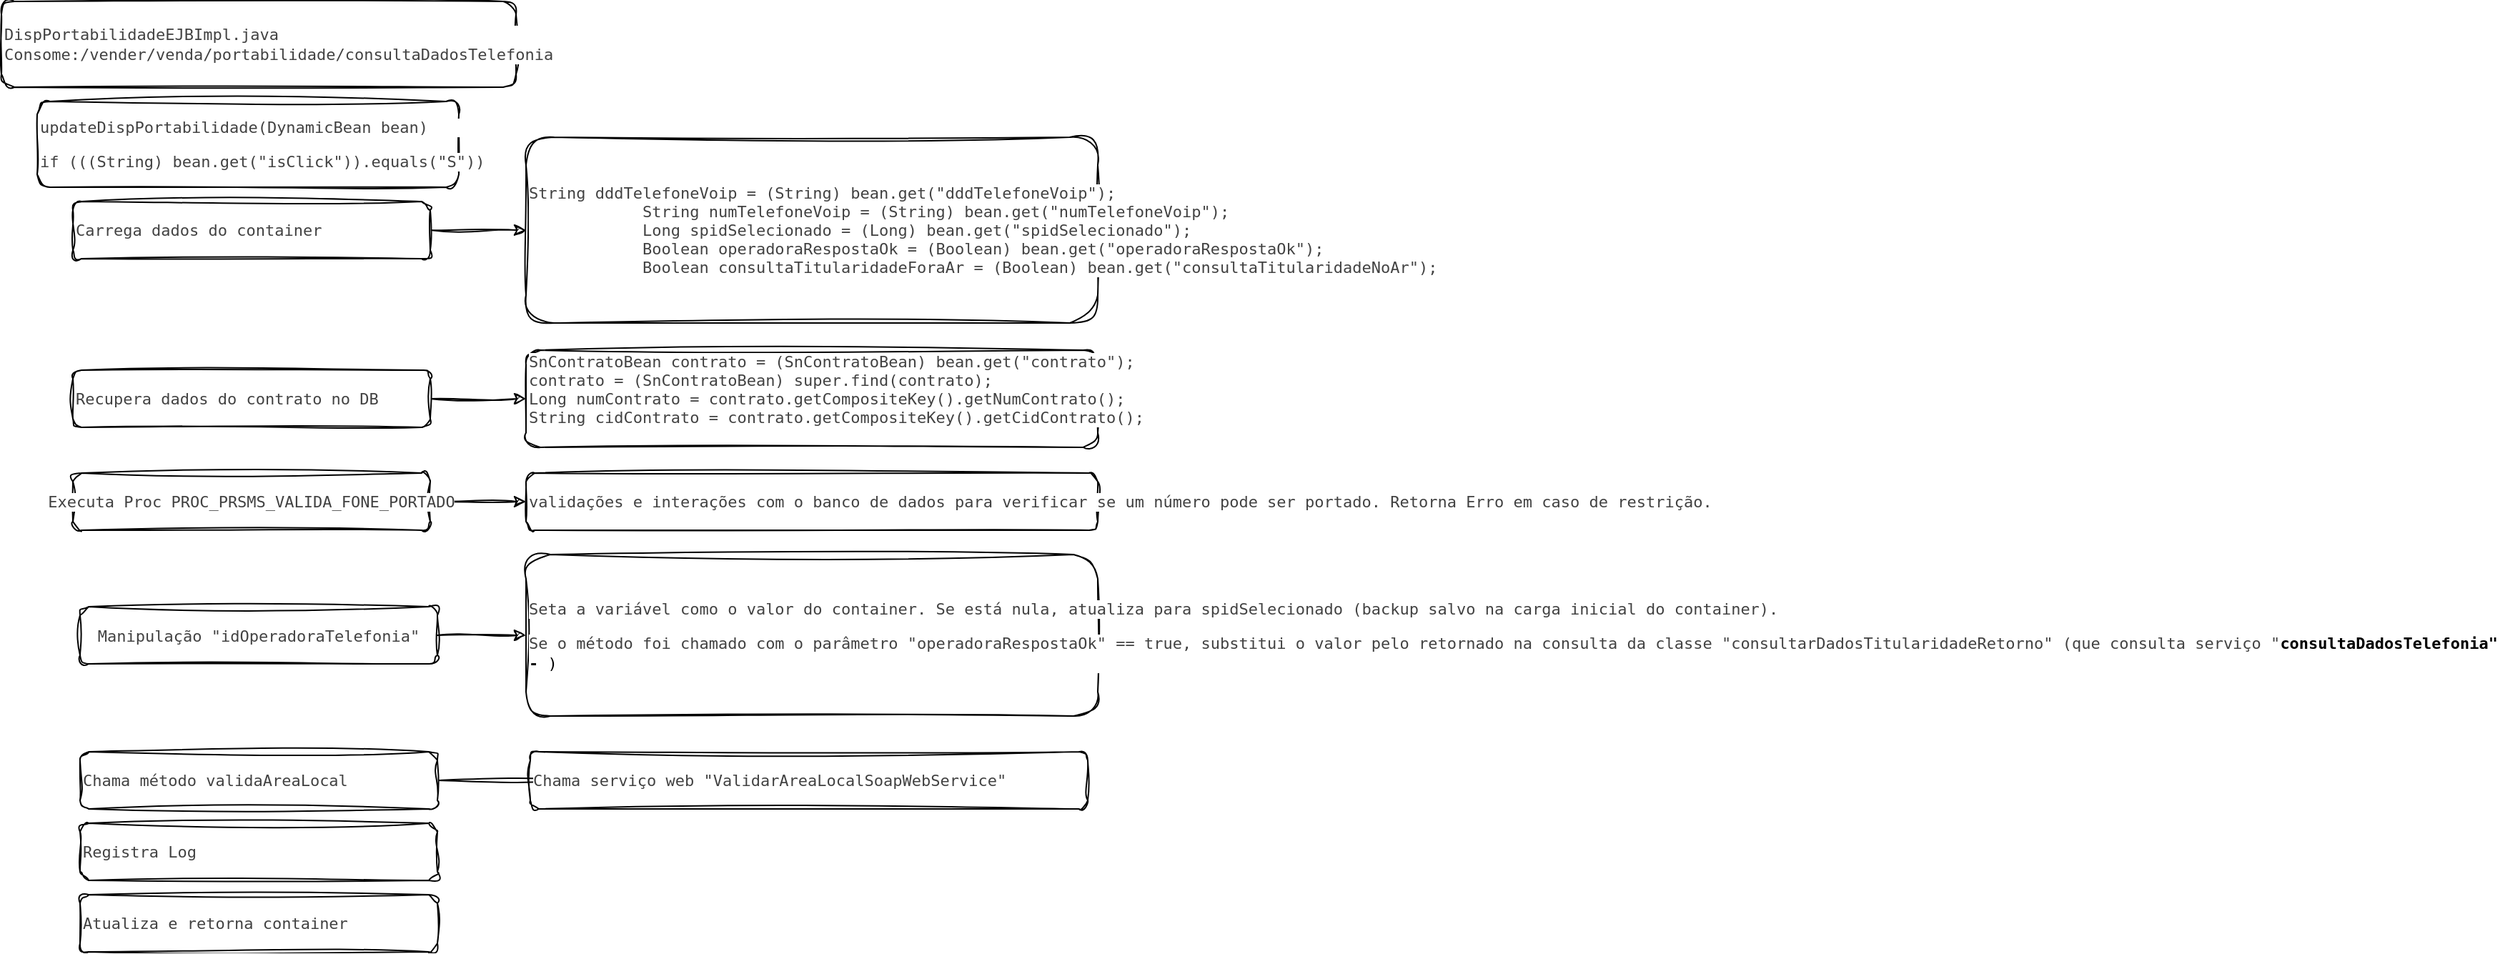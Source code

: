 <mxfile version="24.9.2">
  <diagram name="Página-1" id="NA0iOw3Dosm294sdDX1Z">
    <mxGraphModel dx="1781" dy="566" grid="1" gridSize="10" guides="1" tooltips="1" connect="1" arrows="1" fold="1" page="1" pageScale="1" pageWidth="827" pageHeight="1169" math="0" shadow="0">
      <root>
        <mxCell id="0" />
        <mxCell id="1" parent="0" />
        <mxCell id="0h3wnooJiqVJj6Soy01k-1" value="&lt;pre style=&quot;cursor: auto; user-select: text; text-wrap-mode: wrap; color: rgb(66, 66, 66); background-color: rgb(255, 255, 255);&quot; class=&quot;vC7TJ allowTextSelection&quot;&gt;DispPortabilidadeEJBImpl.java&lt;br&gt;Consome:/vender/venda/portabilidade/consultaDadosTelefonia&lt;/pre&gt;" style="rounded=1;whiteSpace=wrap;html=1;sketch=1;hachureGap=4;jiggle=2;curveFitting=1;fontFamily=Architects Daughter;fontSource=https%3A%2F%2Ffonts.googleapis.com%2Fcss%3Ffamily%3DArchitects%2BDaughter;fontSize=11;align=left;" parent="1" vertex="1">
          <mxGeometry x="-780" y="10" width="360" height="60" as="geometry" />
        </mxCell>
        <mxCell id="0h3wnooJiqVJj6Soy01k-2" value="&lt;pre style=&quot;cursor: auto; user-select: text; text-wrap-mode: wrap; color: rgb(66, 66, 66); background-color: rgb(255, 255, 255);&quot; class=&quot;vC7TJ allowTextSelection&quot;&gt;updateDispPortabilidade(DynamicBean bean)&lt;/pre&gt;&lt;pre style=&quot;cursor: auto; user-select: text; background-color: rgb(255, 255, 255);&quot; class=&quot;vC7TJ allowTextSelection&quot;&gt;&lt;font color=&quot;#424242&quot;&gt;&lt;span style=&quot;text-wrap-mode: wrap;&quot;&gt;if (((String) bean.get(&quot;isClick&quot;)).equals(&quot;S&quot;))&lt;/span&gt;&lt;/font&gt;&lt;/pre&gt;" style="rounded=1;whiteSpace=wrap;html=1;sketch=1;hachureGap=4;jiggle=2;curveFitting=1;fontFamily=Architects Daughter;fontSource=https%3A%2F%2Ffonts.googleapis.com%2Fcss%3Ffamily%3DArchitects%2BDaughter;fontSize=11;align=left;" parent="1" vertex="1">
          <mxGeometry x="-755" y="80" width="295" height="60" as="geometry" />
        </mxCell>
        <mxCell id="BFVhAXWcCU9h6VFLly8J-7" style="edgeStyle=orthogonalEdgeStyle;rounded=0;sketch=1;hachureGap=4;jiggle=2;curveFitting=1;orthogonalLoop=1;jettySize=auto;html=1;entryX=0;entryY=0.5;entryDx=0;entryDy=0;fontFamily=Architects Daughter;fontSource=https%3A%2F%2Ffonts.googleapis.com%2Fcss%3Ffamily%3DArchitects%2BDaughter;" edge="1" parent="1" source="0h3wnooJiqVJj6Soy01k-3" target="BFVhAXWcCU9h6VFLly8J-6">
          <mxGeometry relative="1" as="geometry" />
        </mxCell>
        <mxCell id="0h3wnooJiqVJj6Soy01k-3" value="&lt;pre style=&quot;cursor: auto; user-select: text; text-wrap-mode: wrap; color: rgb(66, 66, 66); background-color: rgb(255, 255, 255);&quot; class=&quot;vC7TJ allowTextSelection&quot;&gt;Carrega dados do container&lt;/pre&gt;" style="rounded=1;whiteSpace=wrap;html=1;sketch=1;hachureGap=4;jiggle=2;curveFitting=1;fontFamily=Architects Daughter;fontSource=https%3A%2F%2Ffonts.googleapis.com%2Fcss%3Ffamily%3DArchitects%2BDaughter;fontSize=11;align=left;" parent="1" vertex="1">
          <mxGeometry x="-730" y="150" width="250" height="40" as="geometry" />
        </mxCell>
        <mxCell id="BFVhAXWcCU9h6VFLly8J-9" style="edgeStyle=orthogonalEdgeStyle;rounded=0;sketch=1;hachureGap=4;jiggle=2;curveFitting=1;orthogonalLoop=1;jettySize=auto;html=1;entryX=0;entryY=0.5;entryDx=0;entryDy=0;fontFamily=Architects Daughter;fontSource=https%3A%2F%2Ffonts.googleapis.com%2Fcss%3Ffamily%3DArchitects%2BDaughter;" edge="1" parent="1" source="0h3wnooJiqVJj6Soy01k-4" target="BFVhAXWcCU9h6VFLly8J-8">
          <mxGeometry relative="1" as="geometry" />
        </mxCell>
        <mxCell id="0h3wnooJiqVJj6Soy01k-4" value="&lt;pre style=&quot;cursor: auto; user-select: text; text-wrap-mode: wrap; color: rgb(66, 66, 66); background-color: rgb(255, 255, 255);&quot; class=&quot;vC7TJ allowTextSelection&quot;&gt;Recupera dados do contrato no DB&lt;/pre&gt;" style="rounded=1;whiteSpace=wrap;html=1;sketch=1;hachureGap=4;jiggle=2;curveFitting=1;fontFamily=Architects Daughter;fontSource=https%3A%2F%2Ffonts.googleapis.com%2Fcss%3Ffamily%3DArchitects%2BDaughter;fontSize=11;align=left;" parent="1" vertex="1">
          <mxGeometry x="-730" y="268" width="250" height="40" as="geometry" />
        </mxCell>
        <mxCell id="BFVhAXWcCU9h6VFLly8J-11" style="edgeStyle=orthogonalEdgeStyle;rounded=0;sketch=1;hachureGap=4;jiggle=2;curveFitting=1;orthogonalLoop=1;jettySize=auto;html=1;entryX=0;entryY=0.5;entryDx=0;entryDy=0;fontFamily=Architects Daughter;fontSource=https%3A%2F%2Ffonts.googleapis.com%2Fcss%3Ffamily%3DArchitects%2BDaughter;" edge="1" parent="1" source="0h3wnooJiqVJj6Soy01k-5" target="BFVhAXWcCU9h6VFLly8J-10">
          <mxGeometry relative="1" as="geometry" />
        </mxCell>
        <mxCell id="0h3wnooJiqVJj6Soy01k-5" value="&lt;pre class=&quot;vC7TJ allowTextSelection&quot; style=&quot;cursor: auto; user-select: text; text-wrap-mode: wrap; color: rgb(66, 66, 66); text-align: start; background-color: rgb(255, 255, 255);&quot;&gt;Executa Proc PROC_PRSMS_VALIDA_FONE_PORTADO&lt;/pre&gt;" style="rounded=1;whiteSpace=wrap;html=1;sketch=1;hachureGap=4;jiggle=2;curveFitting=1;fontFamily=Architects Daughter;fontSource=https%3A%2F%2Ffonts.googleapis.com%2Fcss%3Ffamily%3DArchitects%2BDaughter;fontSize=11;" parent="1" vertex="1">
          <mxGeometry x="-730" y="340" width="250" height="40" as="geometry" />
        </mxCell>
        <mxCell id="BFVhAXWcCU9h6VFLly8J-4" style="edgeStyle=orthogonalEdgeStyle;rounded=0;sketch=1;hachureGap=4;jiggle=2;curveFitting=1;orthogonalLoop=1;jettySize=auto;html=1;fontFamily=Architects Daughter;fontSource=https%3A%2F%2Ffonts.googleapis.com%2Fcss%3Ffamily%3DArchitects%2BDaughter;" edge="1" parent="1" source="0h3wnooJiqVJj6Soy01k-6">
          <mxGeometry relative="1" as="geometry">
            <mxPoint x="-300" y="555" as="targetPoint" />
          </mxGeometry>
        </mxCell>
        <mxCell id="0h3wnooJiqVJj6Soy01k-6" value="&lt;pre style=&quot;cursor: auto; user-select: text; text-wrap-mode: wrap; color: rgb(66, 66, 66); background-color: rgb(255, 255, 255);&quot; class=&quot;vC7TJ allowTextSelection&quot;&gt;Chama método validaAreaLocal&lt;/pre&gt;" style="rounded=1;whiteSpace=wrap;html=1;sketch=1;hachureGap=4;jiggle=2;curveFitting=1;fontFamily=Architects Daughter;fontSource=https%3A%2F%2Ffonts.googleapis.com%2Fcss%3Ffamily%3DArchitects%2BDaughter;fontSize=11;align=left;" parent="1" vertex="1">
          <mxGeometry x="-725" y="535" width="250" height="40" as="geometry" />
        </mxCell>
        <mxCell id="BFVhAXWcCU9h6VFLly8J-1" value="&lt;pre style=&quot;cursor: auto; user-select: text; text-wrap-mode: wrap; color: rgb(66, 66, 66); background-color: rgb(255, 255, 255);&quot; class=&quot;vC7TJ allowTextSelection&quot;&gt;Registra Log&lt;/pre&gt;" style="rounded=1;whiteSpace=wrap;html=1;sketch=1;hachureGap=4;jiggle=2;curveFitting=1;fontFamily=Architects Daughter;fontSource=https%3A%2F%2Ffonts.googleapis.com%2Fcss%3Ffamily%3DArchitects%2BDaughter;fontSize=11;align=left;" vertex="1" parent="1">
          <mxGeometry x="-725" y="585" width="250" height="40" as="geometry" />
        </mxCell>
        <mxCell id="BFVhAXWcCU9h6VFLly8J-2" value="&lt;pre style=&quot;cursor: auto; user-select: text; text-wrap-mode: wrap; color: rgb(66, 66, 66); background-color: rgb(255, 255, 255);&quot; class=&quot;vC7TJ allowTextSelection&quot;&gt;Atualiza e retorna container&lt;/pre&gt;" style="rounded=1;whiteSpace=wrap;html=1;sketch=1;hachureGap=4;jiggle=2;curveFitting=1;fontFamily=Architects Daughter;fontSource=https%3A%2F%2Ffonts.googleapis.com%2Fcss%3Ffamily%3DArchitects%2BDaughter;fontSize=11;align=left;" vertex="1" parent="1">
          <mxGeometry x="-725" y="635" width="250" height="40" as="geometry" />
        </mxCell>
        <mxCell id="BFVhAXWcCU9h6VFLly8J-5" value="&lt;pre style=&quot;cursor: auto; user-select: text; text-wrap-mode: wrap; color: rgb(66, 66, 66); background-color: rgb(255, 255, 255);&quot; class=&quot;vC7TJ allowTextSelection&quot;&gt;Chama serviço web &quot;ValidarAreaLocalSoapWebService&quot;&lt;/pre&gt;" style="rounded=1;whiteSpace=wrap;html=1;sketch=1;hachureGap=4;jiggle=2;curveFitting=1;fontFamily=Architects Daughter;fontSource=https%3A%2F%2Ffonts.googleapis.com%2Fcss%3Ffamily%3DArchitects%2BDaughter;fontSize=11;align=left;" vertex="1" parent="1">
          <mxGeometry x="-410" y="535" width="390" height="40" as="geometry" />
        </mxCell>
        <mxCell id="BFVhAXWcCU9h6VFLly8J-6" value="&lt;pre style=&quot;cursor: auto; user-select: text; text-wrap-mode: wrap; color: rgb(66, 66, 66); background-color: rgb(255, 255, 255);&quot; class=&quot;vC7TJ allowTextSelection&quot;&gt;String dddTelefoneVoip = (String) bean.get(&quot;dddTelefoneVoip&quot;);&lt;br&gt;            String numTelefoneVoip = (String) bean.get(&quot;numTelefoneVoip&quot;);&lt;br&gt;            Long spidSelecionado = (Long) bean.get(&quot;spidSelecionado&quot;);&lt;br&gt;            Boolean operadoraRespostaOk = (Boolean) bean.get(&quot;operadoraRespostaOk&quot;);&lt;br&gt;            Boolean consultaTitularidadeForaAr = (Boolean) bean.get(&quot;consultaTitularidadeNoAr&quot;);&lt;br&gt;&lt;/pre&gt;" style="rounded=1;whiteSpace=wrap;html=1;sketch=1;hachureGap=4;jiggle=2;curveFitting=1;fontFamily=Architects Daughter;fontSource=https%3A%2F%2Ffonts.googleapis.com%2Fcss%3Ffamily%3DArchitects%2BDaughter;fontSize=11;align=left;" vertex="1" parent="1">
          <mxGeometry x="-413" y="105" width="400" height="130" as="geometry" />
        </mxCell>
        <mxCell id="BFVhAXWcCU9h6VFLly8J-8" value="&lt;pre style=&quot;cursor: auto; user-select: text; background-color: rgb(255, 255, 255);&quot; class=&quot;vC7TJ allowTextSelection&quot;&gt;&lt;font color=&quot;#424242&quot;&gt;&lt;span style=&quot;text-wrap-mode: wrap;&quot;&gt;SnContratoBean contrato = (SnContratoBean) bean.get(&quot;contrato&quot;);&lt;br/&gt;contrato = (SnContratoBean) super.find(contrato);&lt;br/&gt;Long numContrato = contrato.getCompositeKey().getNumContrato();&lt;br/&gt;String cidContrato = contrato.getCompositeKey().getCidContrato();&lt;/span&gt;&lt;/font&gt;&lt;span style=&quot;color: rgb(66, 66, 66); text-wrap-mode: wrap;&quot;&gt;&lt;br/&gt;&lt;/span&gt;&lt;/pre&gt;&lt;div&gt;&lt;br&gt;&lt;/div&gt;" style="rounded=1;whiteSpace=wrap;html=1;sketch=1;hachureGap=4;jiggle=2;curveFitting=1;fontFamily=Architects Daughter;fontSource=https%3A%2F%2Ffonts.googleapis.com%2Fcss%3Ffamily%3DArchitects%2BDaughter;fontSize=11;align=left;" vertex="1" parent="1">
          <mxGeometry x="-413" y="254" width="400" height="68" as="geometry" />
        </mxCell>
        <mxCell id="BFVhAXWcCU9h6VFLly8J-10" value="&lt;pre style=&quot;cursor: auto; user-select: text; background-color: rgb(255, 255, 255);&quot; class=&quot;vC7TJ allowTextSelection&quot;&gt;&lt;font color=&quot;#424242&quot;&gt;&lt;span style=&quot;text-wrap-mode: wrap;&quot;&gt;validações e interações com o banco de dados para verificar se um número pode ser portado. Retorna Erro em caso de restrição.&lt;/span&gt;&lt;/font&gt;&lt;/pre&gt;" style="rounded=1;whiteSpace=wrap;html=1;sketch=1;hachureGap=4;jiggle=2;curveFitting=1;fontFamily=Architects Daughter;fontSource=https%3A%2F%2Ffonts.googleapis.com%2Fcss%3Ffamily%3DArchitects%2BDaughter;fontSize=11;align=left;" vertex="1" parent="1">
          <mxGeometry x="-413" y="340" width="400" height="40" as="geometry" />
        </mxCell>
        <mxCell id="BFVhAXWcCU9h6VFLly8J-12" style="edgeStyle=orthogonalEdgeStyle;rounded=0;sketch=1;hachureGap=4;jiggle=2;curveFitting=1;orthogonalLoop=1;jettySize=auto;html=1;entryX=0;entryY=0.5;entryDx=0;entryDy=0;fontFamily=Architects Daughter;fontSource=https%3A%2F%2Ffonts.googleapis.com%2Fcss%3Ffamily%3DArchitects%2BDaughter;" edge="1" parent="1" source="BFVhAXWcCU9h6VFLly8J-13" target="BFVhAXWcCU9h6VFLly8J-14">
          <mxGeometry relative="1" as="geometry" />
        </mxCell>
        <mxCell id="BFVhAXWcCU9h6VFLly8J-13" value="&lt;pre class=&quot;vC7TJ allowTextSelection&quot; style=&quot;cursor: auto; user-select: text; text-wrap-mode: wrap; color: rgb(66, 66, 66); text-align: start; background-color: rgb(255, 255, 255);&quot;&gt;Manipulação &quot;idOperadoraTelefonia&quot;&lt;/pre&gt;" style="rounded=1;whiteSpace=wrap;html=1;sketch=1;hachureGap=4;jiggle=2;curveFitting=1;fontFamily=Architects Daughter;fontSource=https%3A%2F%2Ffonts.googleapis.com%2Fcss%3Ffamily%3DArchitects%2BDaughter;fontSize=11;" vertex="1" parent="1">
          <mxGeometry x="-725" y="433.5" width="250" height="40" as="geometry" />
        </mxCell>
        <mxCell id="BFVhAXWcCU9h6VFLly8J-14" value="&lt;pre style=&quot;cursor: auto; user-select: text; background-color: rgb(255, 255, 255);&quot; class=&quot;vC7TJ allowTextSelection&quot;&gt;&lt;font color=&quot;#424242&quot;&gt;&lt;span style=&quot;text-wrap-mode: wrap;&quot;&gt;Seta a variável como o valor do container. Se está nula, atualiza para spidSelecionado (backup salvo na carga inicial do container).&lt;/span&gt;&lt;/font&gt;&lt;/pre&gt;&lt;pre style=&quot;cursor: auto; user-select: text; background-color: rgb(255, 255, 255);&quot; class=&quot;vC7TJ allowTextSelection&quot;&gt;&lt;font color=&quot;#424242&quot;&gt;&lt;span style=&quot;text-wrap-mode: wrap;&quot;&gt;Se o método foi chamado com o parâmetro &quot;operadoraRespostaOk&quot; == true, substitui o valor pelo retornado na consulta da classe &quot;consultarDadosTitularidadeRetorno&quot; (que consulta serviço &quot;&lt;/span&gt;&lt;/font&gt;&lt;strong style=&quot;background-color: initial; font-family: &amp;quot;Architects Daughter&amp;quot;; white-space: normal;&quot;&gt;&lt;code&gt;consultaDadosTelefonia&quot; -&amp;nbsp;&lt;/code&gt;&lt;/strong&gt;)&lt;/pre&gt;" style="rounded=1;whiteSpace=wrap;html=1;sketch=1;hachureGap=4;jiggle=2;curveFitting=1;fontFamily=Architects Daughter;fontSource=https%3A%2F%2Ffonts.googleapis.com%2Fcss%3Ffamily%3DArchitects%2BDaughter;fontSize=11;align=left;" vertex="1" parent="1">
          <mxGeometry x="-413" y="397" width="400" height="113" as="geometry" />
        </mxCell>
      </root>
    </mxGraphModel>
  </diagram>
</mxfile>
